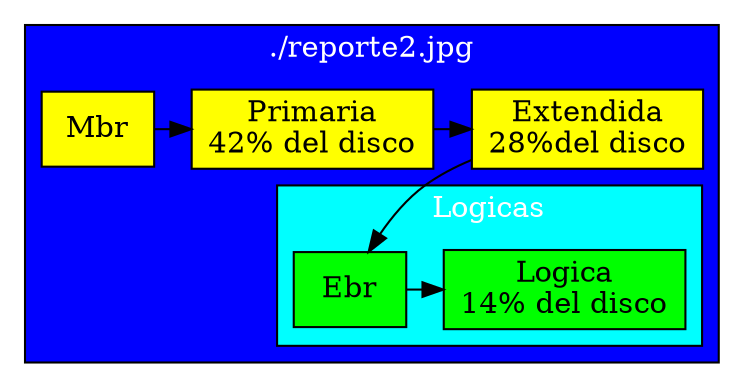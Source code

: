 digraph G {
 subgraph cluster1 {fillcolor="blue" label="./reporte2.jpg" fontcolor="white" style="filled"
node [shape=box fillcolor="yellow" style="filled"]
node0[label="Mbr"];
node1[label="Primaria\n42% del disco"];
node2[label="Extendida\n28%del disco"];
subgraph cluster2 {fillcolor="cyan" label="Logicas"style="filled"
node [shape=box fillcolor="green" style="filled" ]
nodel0[label="Ebr"];
nodel1[label="Logica\n14% del disco"];
rank=same{nodel0->nodel1}
};
rank=same{node0->node1->node2}
node2->nodel0
}
}

